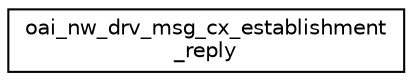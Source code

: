 digraph "Graphical Class Hierarchy"
{
 // LATEX_PDF_SIZE
  edge [fontname="Helvetica",fontsize="10",labelfontname="Helvetica",labelfontsize="10"];
  node [fontname="Helvetica",fontsize="10",shape=record];
  rankdir="LR";
  Node0 [label="oai_nw_drv_msg_cx_establishment\l_reply",height=0.2,width=0.4,color="black", fillcolor="white", style="filled",URL="$structoai__nw__drv__msg__cx__establishment__reply.html",tooltip=" "];
}
